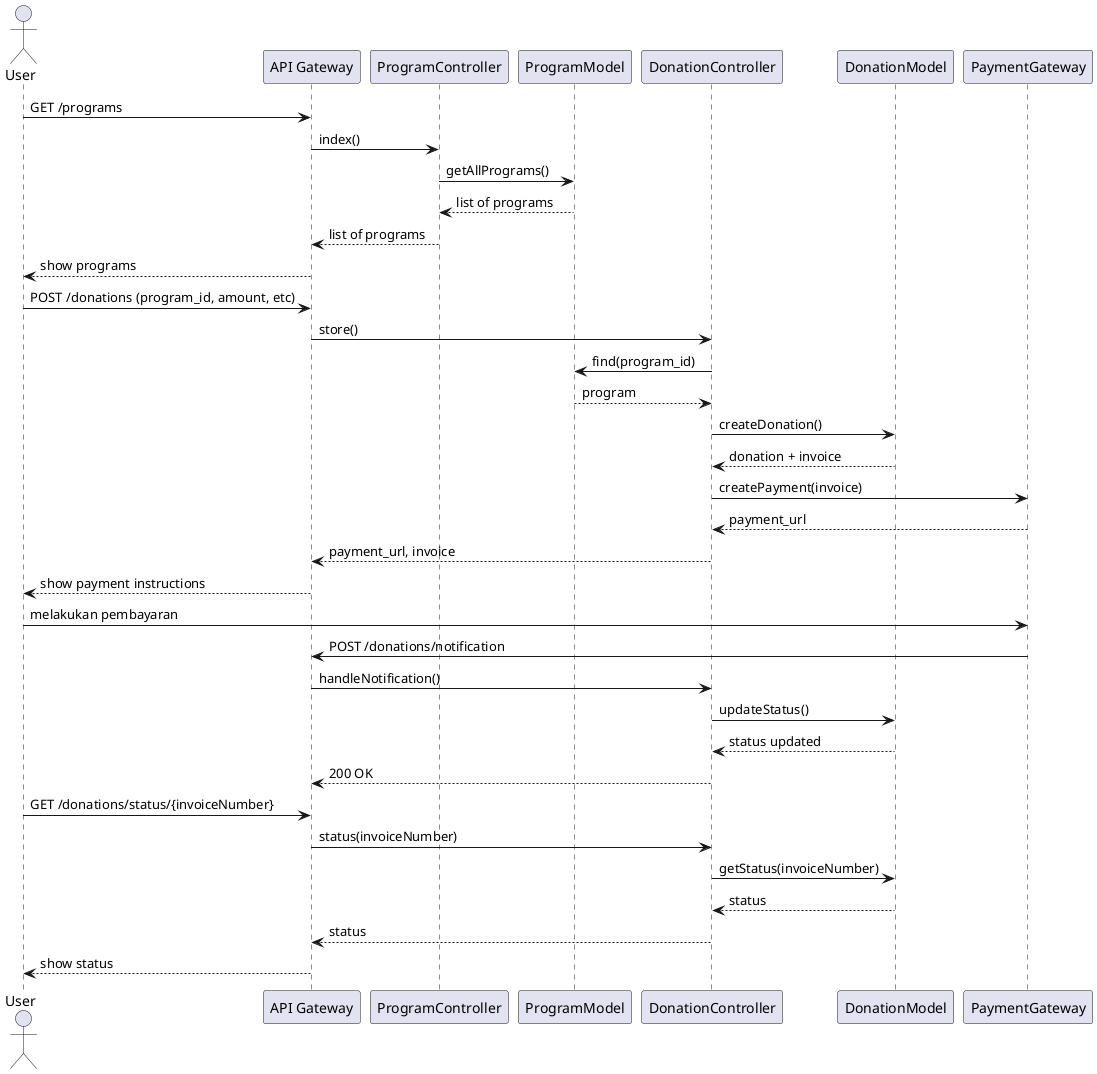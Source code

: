 @startuml
actor User

User -> "API Gateway": GET /programs
"API Gateway" -> ProgramController: index()
ProgramController -> ProgramModel: getAllPrograms()
ProgramModel --> ProgramController: list of programs
ProgramController --> "API Gateway": list of programs
"API Gateway" --> User: show programs

User -> "API Gateway": POST /donations (program_id, amount, etc)
"API Gateway" -> DonationController: store()
DonationController -> ProgramModel: find(program_id)
ProgramModel --> DonationController: program
DonationController -> DonationModel: createDonation()
DonationModel --> DonationController: donation + invoice
DonationController -> PaymentGateway: createPayment(invoice)
PaymentGateway --> DonationController: payment_url
DonationController --> "API Gateway": payment_url, invoice
"API Gateway" --> User: show payment instructions

User -> PaymentGateway: melakukan pembayaran

PaymentGateway -> "API Gateway": POST /donations/notification
"API Gateway" -> DonationController: handleNotification()
DonationController -> DonationModel: updateStatus()
DonationModel --> DonationController: status updated
DonationController --> "API Gateway": 200 OK

User -> "API Gateway": GET /donations/status/{invoiceNumber}
"API Gateway" -> DonationController: status(invoiceNumber)
DonationController -> DonationModel: getStatus(invoiceNumber)
DonationModel --> DonationController: status
DonationController --> "API Gateway": status
"API Gateway" --> User: show status

@enduml